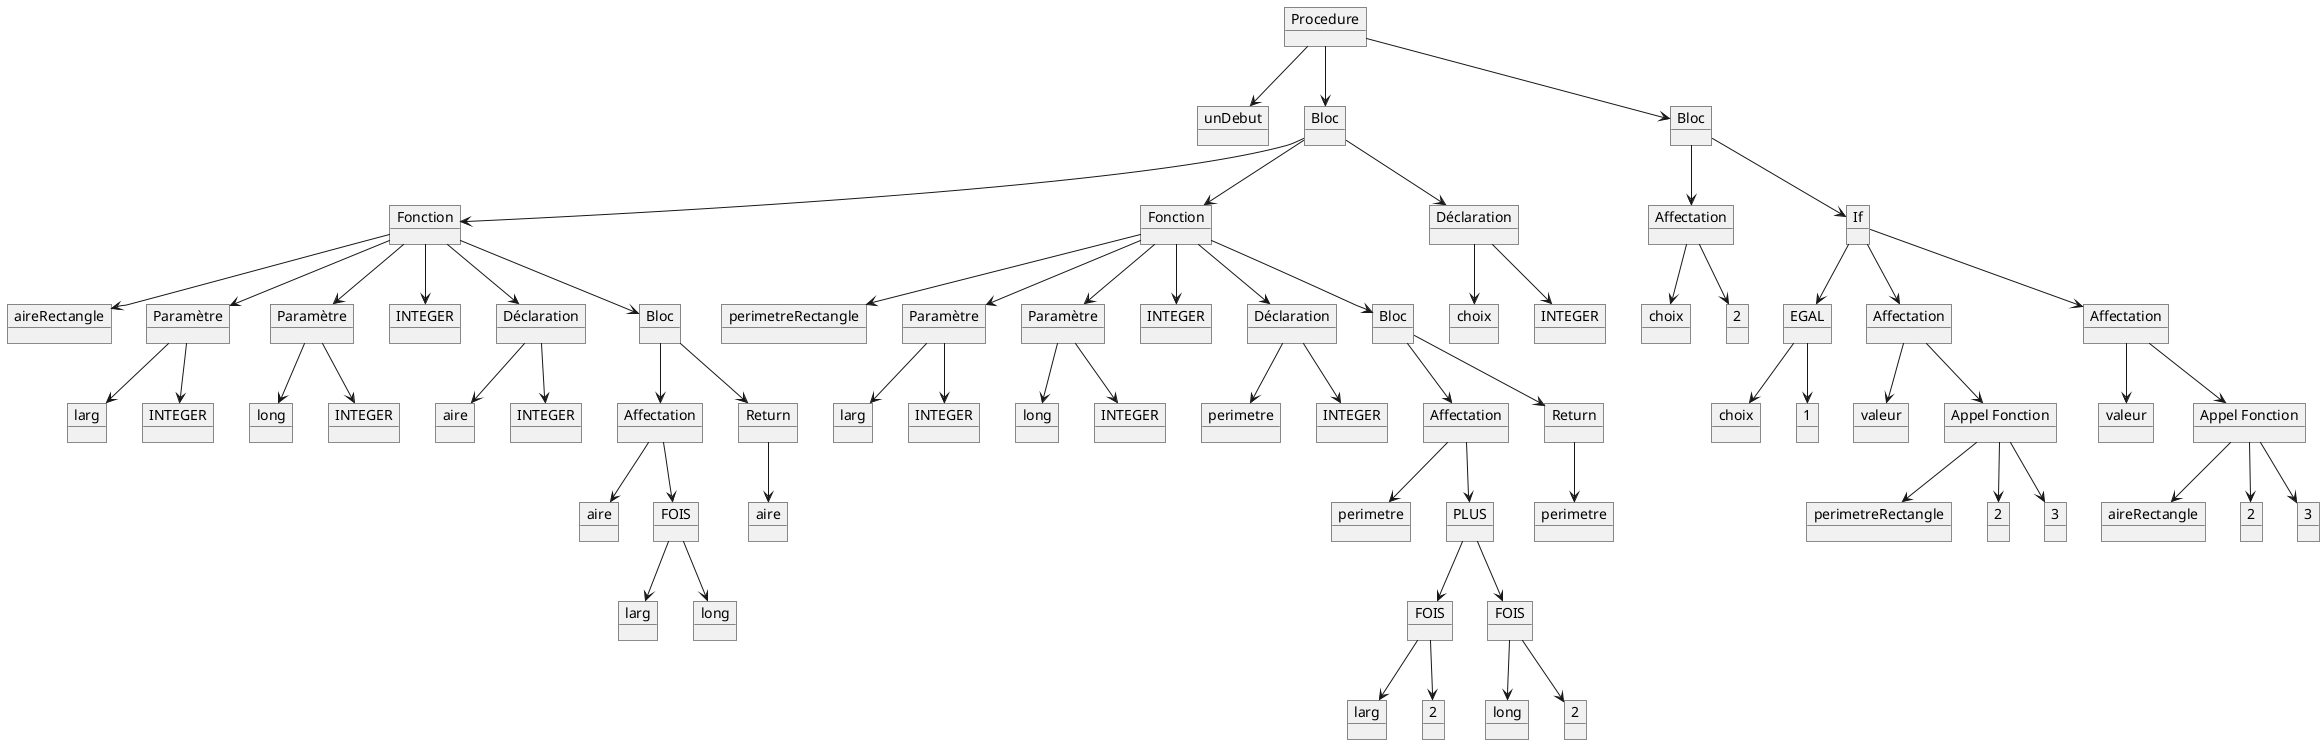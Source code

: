 @startuml ArbreSyntaxique
object "Procedure" as Procedure
object "unDebut" as unDebut
object "Bloc" as Bloc
object "Bloc" as Bloc3
object "Fonction" as Fonction
object "Fonction" as Fonction1
object "Déclaration" as Declaration2
object "Affectation" as Affectation2
object "If" as InstructionIf
object "aireRectangle" as aireRectangle
object "Paramètre" as Parametre
object "Paramètre" as Parametre1
object "INTEGER" as INTEGER__
object "Déclaration" as Declaration
object "Bloc" as Bloc1
object "perimetreRectangle" as perimetreRectangle
object "Paramètre" as Parametre2
object "Paramètre" as Parametre3
object "INTEGER" as INTEGER______
object "Déclaration" as Declaration1
object "Bloc" as Bloc2
object "choix" as choix
object "INTEGER" as INTEGER________
object "choix" as choix_
object "2" as 2__
object "EGAL" as Operation4
object "Affectation" as Affectation3
object "Affectation" as Affectation4
object "larg" as larg
object "INTEGER" as INTEGER
object "long" as long
object "INTEGER" as INTEGER_
object "aire" as aire
object "INTEGER" as INTEGER___
object "Affectation" as Affectation
object "Return" as Return
object "larg" as larg__
object "INTEGER" as INTEGER____
object "long" as long__
object "INTEGER" as INTEGER_____
object "perimetre" as perimetre
object "INTEGER" as INTEGER_______
object "Affectation" as Affectation1
object "Return" as Return1
object "choix" as choix__
object "1" as 1
object "valeur" as valeur
object "Appel Fonction" as AppelFonction
object "valeur" as valeur_
object "Appel Fonction" as AppelFonction1
object "aire" as aire_
object "FOIS" as Operation
object "aire" as aire__
object "perimetre" as perimetre_
object "PLUS" as Operation1
object "perimetre" as perimetre__
object "perimetreRectangle" as perimetreRectangle_
object "2" as 2___
object "3" as 3
object "aireRectangle" as aireRectangle_
object "2" as 2____
object "3" as 3_
object "larg" as larg_
object "long" as long_
object "FOIS" as Operation2
object "FOIS" as Operation3
object "larg" as larg___
object "2" as 2
object "long" as long___
object "2" as 2_
Procedure -down-> unDebut
Procedure -down-> Bloc
Procedure -down-> Bloc3
Bloc -down-> Fonction
Bloc -down-> Fonction1
Bloc -down-> Declaration2
Bloc3 -down-> Affectation2
Bloc3 -down-> InstructionIf
Fonction -down-> aireRectangle
Fonction -down-> Parametre
Fonction -down-> Parametre1
Fonction -down-> INTEGER__
Fonction -down-> Declaration
Fonction -down-> Bloc1
Fonction1 -down-> perimetreRectangle
Fonction1 -down-> Parametre2
Fonction1 -down-> Parametre3
Fonction1 -down-> INTEGER______
Fonction1 -down-> Declaration1
Fonction1 -down-> Bloc2
Declaration2 -down-> choix
Declaration2 -down-> INTEGER________
Affectation2 -down-> choix_
Affectation2 -down-> 2__
InstructionIf -down-> Operation4
InstructionIf -down-> Affectation3
InstructionIf -down-> Affectation4
Parametre -down-> larg
Parametre -down-> INTEGER
Parametre1 -down-> long
Parametre1 -down-> INTEGER_
Declaration -down-> aire
Declaration -down-> INTEGER___
Bloc1 -down-> Affectation
Bloc1 -down-> Return
Parametre2 -down-> larg__
Parametre2 -down-> INTEGER____
Parametre3 -down-> long__
Parametre3 -down-> INTEGER_____
Declaration1 -down-> perimetre
Declaration1 -down-> INTEGER_______
Bloc2 -down-> Affectation1
Bloc2 -down-> Return1
Operation4 -down-> choix__
Operation4 -down-> 1
Affectation3 -down-> valeur
Affectation3 -down-> AppelFonction
Affectation4 -down-> valeur_
Affectation4 -down-> AppelFonction1
Affectation -down-> aire_
Affectation -down-> Operation
Return -down-> aire__
Affectation1 -down-> perimetre_
Affectation1 -down-> Operation1
Return1 -down-> perimetre__
AppelFonction -down-> perimetreRectangle_
AppelFonction -down-> 2___
AppelFonction -down-> 3
AppelFonction1 -down-> aireRectangle_
AppelFonction1 -down-> 2____
AppelFonction1 -down-> 3_
Operation -down-> larg_
Operation -down-> long_
Operation1 -down-> Operation2
Operation1 -down-> Operation3
Operation2 -down-> larg___
Operation2 -down-> 2
Operation3 -down-> long___
Operation3 -down-> 2_
@enduml
